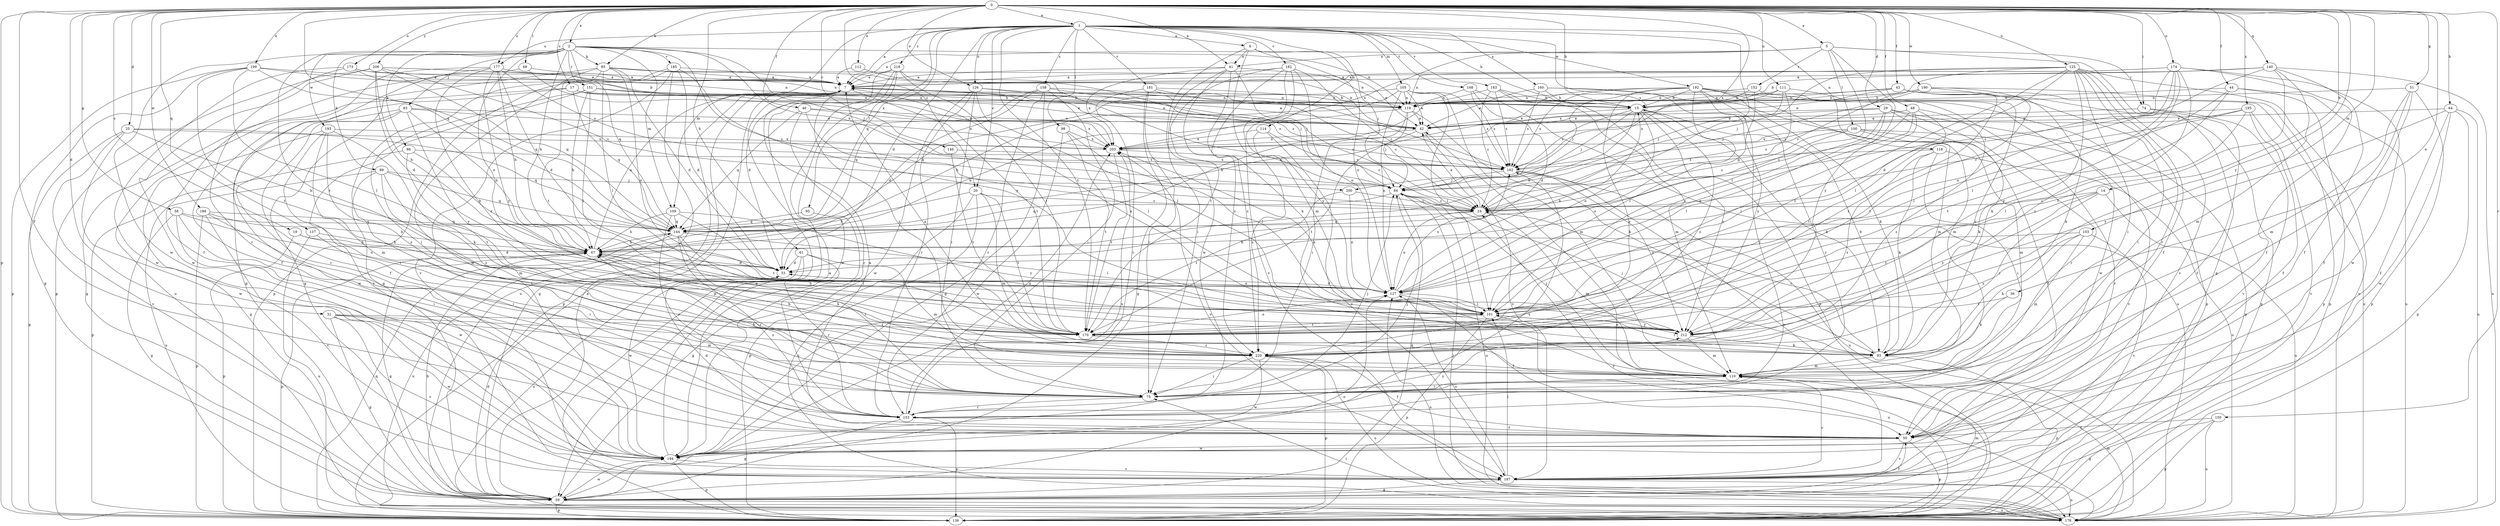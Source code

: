 strict digraph  {
0;
1;
2;
5;
6;
7;
14;
15;
17;
19;
20;
24;
25;
29;
31;
33;
36;
41;
42;
43;
44;
46;
48;
50;
51;
58;
59;
61;
64;
67;
68;
74;
75;
83;
84;
85;
86;
89;
93;
95;
98;
100;
101;
103;
105;
109;
110;
111;
112;
114;
116;
119;
125;
126;
127;
136;
137;
140;
144;
146;
150;
151;
152;
153;
158;
160;
162;
168;
170;
173;
174;
177;
178;
181;
182;
183;
185;
187;
188;
190;
192;
193;
194;
195;
199;
200;
203;
206;
212;
218;
220;
0 -> 1  [label=a];
0 -> 2  [label=a];
0 -> 5  [label=a];
0 -> 14  [label=b];
0 -> 15  [label=b];
0 -> 17  [label=c];
0 -> 19  [label=c];
0 -> 20  [label=c];
0 -> 25  [label=d];
0 -> 29  [label=d];
0 -> 31  [label=d];
0 -> 36  [label=e];
0 -> 41  [label=e];
0 -> 43  [label=f];
0 -> 44  [label=f];
0 -> 46  [label=f];
0 -> 48  [label=f];
0 -> 50  [label=f];
0 -> 51  [label=g];
0 -> 58  [label=g];
0 -> 61  [label=h];
0 -> 64  [label=h];
0 -> 68  [label=i];
0 -> 74  [label=i];
0 -> 85  [label=k];
0 -> 103  [label=m];
0 -> 111  [label=n];
0 -> 112  [label=n];
0 -> 125  [label=o];
0 -> 126  [label=o];
0 -> 136  [label=p];
0 -> 137  [label=q];
0 -> 140  [label=q];
0 -> 144  [label=q];
0 -> 146  [label=r];
0 -> 150  [label=r];
0 -> 173  [label=u];
0 -> 174  [label=u];
0 -> 177  [label=u];
0 -> 188  [label=w];
0 -> 190  [label=w];
0 -> 195  [label=x];
0 -> 199  [label=x];
0 -> 200  [label=x];
0 -> 206  [label=y];
0 -> 212  [label=y];
1 -> 6  [label=a];
1 -> 7  [label=a];
1 -> 15  [label=b];
1 -> 20  [label=c];
1 -> 24  [label=c];
1 -> 33  [label=d];
1 -> 95  [label=l];
1 -> 98  [label=l];
1 -> 105  [label=m];
1 -> 109  [label=m];
1 -> 114  [label=n];
1 -> 116  [label=n];
1 -> 126  [label=o];
1 -> 144  [label=q];
1 -> 158  [label=s];
1 -> 160  [label=s];
1 -> 162  [label=s];
1 -> 168  [label=t];
1 -> 170  [label=t];
1 -> 177  [label=u];
1 -> 181  [label=v];
1 -> 182  [label=v];
1 -> 183  [label=v];
1 -> 192  [label=w];
1 -> 218  [label=z];
2 -> 67  [label=h];
2 -> 83  [label=j];
2 -> 84  [label=j];
2 -> 85  [label=k];
2 -> 86  [label=k];
2 -> 89  [label=k];
2 -> 109  [label=m];
2 -> 119  [label=n];
2 -> 127  [label=o];
2 -> 144  [label=q];
2 -> 151  [label=r];
2 -> 170  [label=t];
2 -> 185  [label=v];
2 -> 193  [label=w];
2 -> 194  [label=w];
2 -> 200  [label=x];
2 -> 212  [label=y];
5 -> 7  [label=a];
5 -> 41  [label=e];
5 -> 59  [label=g];
5 -> 74  [label=i];
5 -> 100  [label=l];
5 -> 101  [label=l];
5 -> 152  [label=r];
5 -> 203  [label=x];
5 -> 212  [label=y];
6 -> 41  [label=e];
6 -> 84  [label=j];
6 -> 110  [label=m];
6 -> 127  [label=o];
6 -> 194  [label=w];
7 -> 15  [label=b];
7 -> 59  [label=g];
7 -> 136  [label=p];
7 -> 162  [label=s];
7 -> 170  [label=t];
7 -> 220  [label=z];
14 -> 24  [label=c];
14 -> 170  [label=t];
14 -> 178  [label=u];
14 -> 212  [label=y];
14 -> 220  [label=z];
15 -> 42  [label=e];
15 -> 67  [label=h];
15 -> 84  [label=j];
15 -> 93  [label=k];
15 -> 127  [label=o];
15 -> 162  [label=s];
15 -> 212  [label=y];
15 -> 220  [label=z];
17 -> 15  [label=b];
17 -> 42  [label=e];
17 -> 50  [label=f];
17 -> 59  [label=g];
17 -> 144  [label=q];
17 -> 203  [label=x];
19 -> 33  [label=d];
19 -> 67  [label=h];
19 -> 136  [label=p];
20 -> 24  [label=c];
20 -> 67  [label=h];
20 -> 110  [label=m];
20 -> 136  [label=p];
20 -> 170  [label=t];
20 -> 178  [label=u];
24 -> 42  [label=e];
24 -> 110  [label=m];
24 -> 127  [label=o];
24 -> 144  [label=q];
25 -> 67  [label=h];
25 -> 136  [label=p];
25 -> 144  [label=q];
25 -> 187  [label=v];
25 -> 194  [label=w];
25 -> 203  [label=x];
29 -> 42  [label=e];
29 -> 93  [label=k];
29 -> 101  [label=l];
29 -> 127  [label=o];
29 -> 136  [label=p];
29 -> 153  [label=r];
29 -> 203  [label=x];
31 -> 59  [label=g];
31 -> 110  [label=m];
31 -> 170  [label=t];
31 -> 187  [label=v];
31 -> 194  [label=w];
31 -> 220  [label=z];
33 -> 127  [label=o];
36 -> 93  [label=k];
36 -> 101  [label=l];
41 -> 7  [label=a];
41 -> 42  [label=e];
41 -> 75  [label=i];
41 -> 84  [label=j];
41 -> 93  [label=k];
41 -> 203  [label=x];
41 -> 220  [label=z];
42 -> 7  [label=a];
42 -> 170  [label=t];
42 -> 187  [label=v];
42 -> 203  [label=x];
43 -> 15  [label=b];
43 -> 42  [label=e];
43 -> 75  [label=i];
43 -> 119  [label=n];
43 -> 136  [label=p];
43 -> 170  [label=t];
43 -> 178  [label=u];
44 -> 101  [label=l];
44 -> 119  [label=n];
44 -> 136  [label=p];
44 -> 170  [label=t];
44 -> 178  [label=u];
46 -> 42  [label=e];
46 -> 101  [label=l];
46 -> 144  [label=q];
46 -> 153  [label=r];
46 -> 203  [label=x];
48 -> 24  [label=c];
48 -> 42  [label=e];
48 -> 101  [label=l];
48 -> 127  [label=o];
48 -> 170  [label=t];
48 -> 220  [label=z];
50 -> 7  [label=a];
50 -> 33  [label=d];
50 -> 136  [label=p];
50 -> 187  [label=v];
50 -> 194  [label=w];
51 -> 50  [label=f];
51 -> 75  [label=i];
51 -> 110  [label=m];
51 -> 119  [label=n];
51 -> 136  [label=p];
58 -> 59  [label=g];
58 -> 75  [label=i];
58 -> 127  [label=o];
58 -> 144  [label=q];
58 -> 194  [label=w];
59 -> 7  [label=a];
59 -> 33  [label=d];
59 -> 50  [label=f];
59 -> 67  [label=h];
59 -> 110  [label=m];
59 -> 127  [label=o];
59 -> 136  [label=p];
59 -> 178  [label=u];
59 -> 194  [label=w];
61 -> 33  [label=d];
61 -> 110  [label=m];
61 -> 153  [label=r];
61 -> 178  [label=u];
61 -> 194  [label=w];
64 -> 42  [label=e];
64 -> 50  [label=f];
64 -> 136  [label=p];
64 -> 178  [label=u];
64 -> 194  [label=w];
64 -> 212  [label=y];
67 -> 7  [label=a];
67 -> 33  [label=d];
67 -> 59  [label=g];
67 -> 101  [label=l];
67 -> 136  [label=p];
68 -> 7  [label=a];
68 -> 50  [label=f];
68 -> 203  [label=x];
74 -> 42  [label=e];
74 -> 50  [label=f];
74 -> 187  [label=v];
75 -> 67  [label=h];
75 -> 84  [label=j];
75 -> 153  [label=r];
83 -> 42  [label=e];
83 -> 50  [label=f];
83 -> 67  [label=h];
83 -> 153  [label=r];
83 -> 194  [label=w];
83 -> 203  [label=x];
83 -> 212  [label=y];
84 -> 24  [label=c];
84 -> 59  [label=g];
84 -> 144  [label=q];
84 -> 178  [label=u];
85 -> 7  [label=a];
85 -> 33  [label=d];
85 -> 42  [label=e];
85 -> 59  [label=g];
85 -> 101  [label=l];
85 -> 119  [label=n];
85 -> 127  [label=o];
85 -> 170  [label=t];
85 -> 194  [label=w];
86 -> 67  [label=h];
86 -> 136  [label=p];
86 -> 162  [label=s];
86 -> 170  [label=t];
89 -> 75  [label=i];
89 -> 84  [label=j];
89 -> 110  [label=m];
89 -> 144  [label=q];
89 -> 178  [label=u];
89 -> 220  [label=z];
93 -> 15  [label=b];
93 -> 24  [label=c];
93 -> 67  [label=h];
93 -> 84  [label=j];
93 -> 101  [label=l];
93 -> 110  [label=m];
93 -> 136  [label=p];
95 -> 59  [label=g];
95 -> 144  [label=q];
98 -> 101  [label=l];
98 -> 170  [label=t];
98 -> 194  [label=w];
98 -> 203  [label=x];
100 -> 24  [label=c];
100 -> 50  [label=f];
100 -> 110  [label=m];
100 -> 127  [label=o];
100 -> 187  [label=v];
100 -> 203  [label=x];
101 -> 67  [label=h];
101 -> 136  [label=p];
101 -> 170  [label=t];
101 -> 178  [label=u];
101 -> 212  [label=y];
103 -> 67  [label=h];
103 -> 93  [label=k];
103 -> 110  [label=m];
103 -> 187  [label=v];
103 -> 212  [label=y];
105 -> 42  [label=e];
105 -> 67  [label=h];
105 -> 101  [label=l];
105 -> 110  [label=m];
105 -> 119  [label=n];
105 -> 127  [label=o];
105 -> 144  [label=q];
105 -> 162  [label=s];
109 -> 67  [label=h];
109 -> 144  [label=q];
109 -> 153  [label=r];
109 -> 170  [label=t];
109 -> 212  [label=y];
110 -> 75  [label=i];
110 -> 84  [label=j];
110 -> 187  [label=v];
111 -> 24  [label=c];
111 -> 84  [label=j];
111 -> 119  [label=n];
111 -> 203  [label=x];
111 -> 220  [label=z];
112 -> 7  [label=a];
112 -> 84  [label=j];
114 -> 24  [label=c];
114 -> 187  [label=v];
114 -> 203  [label=x];
114 -> 220  [label=z];
116 -> 75  [label=i];
116 -> 93  [label=k];
116 -> 162  [label=s];
116 -> 178  [label=u];
116 -> 220  [label=z];
119 -> 42  [label=e];
119 -> 67  [label=h];
119 -> 75  [label=i];
119 -> 84  [label=j];
119 -> 93  [label=k];
125 -> 7  [label=a];
125 -> 24  [label=c];
125 -> 50  [label=f];
125 -> 75  [label=i];
125 -> 84  [label=j];
125 -> 93  [label=k];
125 -> 101  [label=l];
125 -> 153  [label=r];
125 -> 170  [label=t];
125 -> 178  [label=u];
125 -> 187  [label=v];
126 -> 75  [label=i];
126 -> 101  [label=l];
126 -> 119  [label=n];
126 -> 153  [label=r];
126 -> 162  [label=s];
126 -> 194  [label=w];
127 -> 15  [label=b];
127 -> 33  [label=d];
127 -> 50  [label=f];
127 -> 101  [label=l];
127 -> 162  [label=s];
136 -> 24  [label=c];
136 -> 42  [label=e];
136 -> 144  [label=q];
137 -> 67  [label=h];
137 -> 75  [label=i];
137 -> 178  [label=u];
140 -> 7  [label=a];
140 -> 15  [label=b];
140 -> 24  [label=c];
140 -> 50  [label=f];
140 -> 110  [label=m];
140 -> 170  [label=t];
140 -> 178  [label=u];
144 -> 67  [label=h];
144 -> 75  [label=i];
144 -> 101  [label=l];
144 -> 153  [label=r];
144 -> 170  [label=t];
144 -> 178  [label=u];
146 -> 162  [label=s];
146 -> 170  [label=t];
150 -> 50  [label=f];
150 -> 59  [label=g];
150 -> 136  [label=p];
150 -> 178  [label=u];
151 -> 15  [label=b];
151 -> 42  [label=e];
151 -> 67  [label=h];
151 -> 75  [label=i];
151 -> 101  [label=l];
151 -> 119  [label=n];
151 -> 187  [label=v];
152 -> 15  [label=b];
152 -> 119  [label=n];
152 -> 144  [label=q];
152 -> 194  [label=w];
153 -> 50  [label=f];
153 -> 59  [label=g];
153 -> 84  [label=j];
153 -> 136  [label=p];
153 -> 203  [label=x];
153 -> 212  [label=y];
158 -> 24  [label=c];
158 -> 33  [label=d];
158 -> 59  [label=g];
158 -> 75  [label=i];
158 -> 119  [label=n];
158 -> 144  [label=q];
158 -> 153  [label=r];
160 -> 15  [label=b];
160 -> 42  [label=e];
160 -> 110  [label=m];
160 -> 162  [label=s];
160 -> 212  [label=y];
162 -> 84  [label=j];
162 -> 178  [label=u];
162 -> 187  [label=v];
162 -> 212  [label=y];
168 -> 33  [label=d];
168 -> 119  [label=n];
168 -> 162  [label=s];
168 -> 178  [label=u];
170 -> 127  [label=o];
170 -> 220  [label=z];
173 -> 7  [label=a];
173 -> 42  [label=e];
173 -> 119  [label=n];
173 -> 153  [label=r];
173 -> 194  [label=w];
174 -> 7  [label=a];
174 -> 33  [label=d];
174 -> 50  [label=f];
174 -> 101  [label=l];
174 -> 119  [label=n];
174 -> 127  [label=o];
174 -> 194  [label=w];
174 -> 212  [label=y];
174 -> 220  [label=z];
177 -> 7  [label=a];
177 -> 33  [label=d];
177 -> 59  [label=g];
177 -> 67  [label=h];
177 -> 162  [label=s];
177 -> 178  [label=u];
177 -> 212  [label=y];
177 -> 220  [label=z];
178 -> 75  [label=i];
178 -> 84  [label=j];
178 -> 110  [label=m];
178 -> 127  [label=o];
181 -> 24  [label=c];
181 -> 59  [label=g];
181 -> 75  [label=i];
181 -> 119  [label=n];
181 -> 153  [label=r];
181 -> 162  [label=s];
182 -> 7  [label=a];
182 -> 24  [label=c];
182 -> 127  [label=o];
182 -> 170  [label=t];
182 -> 187  [label=v];
182 -> 212  [label=y];
182 -> 220  [label=z];
183 -> 15  [label=b];
183 -> 24  [label=c];
183 -> 67  [label=h];
183 -> 110  [label=m];
183 -> 136  [label=p];
183 -> 162  [label=s];
185 -> 7  [label=a];
185 -> 24  [label=c];
185 -> 33  [label=d];
185 -> 59  [label=g];
185 -> 136  [label=p];
185 -> 178  [label=u];
185 -> 187  [label=v];
187 -> 59  [label=g];
187 -> 101  [label=l];
187 -> 127  [label=o];
187 -> 178  [label=u];
188 -> 67  [label=h];
188 -> 75  [label=i];
188 -> 136  [label=p];
188 -> 144  [label=q];
188 -> 187  [label=v];
190 -> 15  [label=b];
190 -> 84  [label=j];
190 -> 93  [label=k];
190 -> 119  [label=n];
190 -> 136  [label=p];
190 -> 170  [label=t];
192 -> 15  [label=b];
192 -> 75  [label=i];
192 -> 84  [label=j];
192 -> 93  [label=k];
192 -> 101  [label=l];
192 -> 110  [label=m];
192 -> 136  [label=p];
192 -> 144  [label=q];
192 -> 153  [label=r];
192 -> 162  [label=s];
192 -> 187  [label=v];
192 -> 220  [label=z];
193 -> 59  [label=g];
193 -> 75  [label=i];
193 -> 93  [label=k];
193 -> 110  [label=m];
193 -> 203  [label=x];
193 -> 220  [label=z];
194 -> 7  [label=a];
194 -> 136  [label=p];
194 -> 162  [label=s];
194 -> 187  [label=v];
194 -> 203  [label=x];
195 -> 24  [label=c];
195 -> 42  [label=e];
195 -> 50  [label=f];
195 -> 101  [label=l];
195 -> 162  [label=s];
195 -> 187  [label=v];
199 -> 7  [label=a];
199 -> 15  [label=b];
199 -> 59  [label=g];
199 -> 101  [label=l];
199 -> 136  [label=p];
199 -> 144  [label=q];
199 -> 170  [label=t];
200 -> 24  [label=c];
200 -> 127  [label=o];
200 -> 170  [label=t];
203 -> 162  [label=s];
203 -> 170  [label=t];
203 -> 187  [label=v];
206 -> 7  [label=a];
206 -> 24  [label=c];
206 -> 33  [label=d];
206 -> 67  [label=h];
206 -> 119  [label=n];
206 -> 136  [label=p];
206 -> 144  [label=q];
206 -> 194  [label=w];
212 -> 7  [label=a];
212 -> 93  [label=k];
212 -> 110  [label=m];
212 -> 203  [label=x];
218 -> 7  [label=a];
218 -> 33  [label=d];
218 -> 59  [label=g];
218 -> 84  [label=j];
218 -> 136  [label=p];
218 -> 170  [label=t];
218 -> 194  [label=w];
220 -> 7  [label=a];
220 -> 50  [label=f];
220 -> 67  [label=h];
220 -> 75  [label=i];
220 -> 136  [label=p];
220 -> 178  [label=u];
220 -> 194  [label=w];
}
